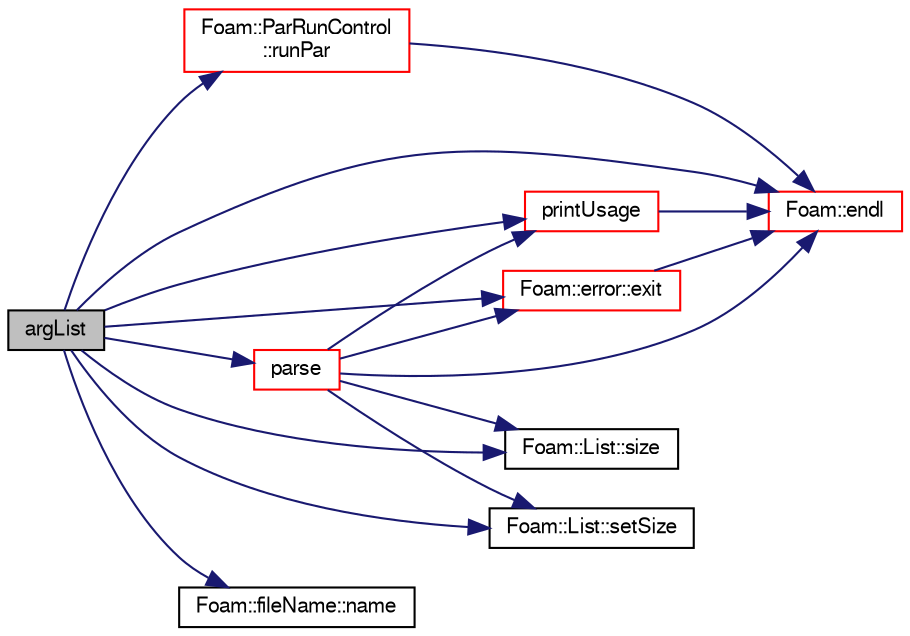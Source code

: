 digraph "argList"
{
  bgcolor="transparent";
  edge [fontname="FreeSans",fontsize="10",labelfontname="FreeSans",labelfontsize="10"];
  node [fontname="FreeSans",fontsize="10",shape=record];
  rankdir="LR";
  Node0 [label="argList",height=0.2,width=0.4,color="black", fillcolor="grey75", style="filled", fontcolor="black"];
  Node0 -> Node1 [color="midnightblue",fontsize="10",style="solid",fontname="FreeSans"];
  Node1 [label="Foam::endl",height=0.2,width=0.4,color="red",URL="$a21124.html#a2db8fe02a0d3909e9351bb4275b23ce4",tooltip="Add newline and flush stream. "];
  Node0 -> Node3 [color="midnightblue",fontsize="10",style="solid",fontname="FreeSans"];
  Node3 [label="Foam::error::exit",height=0.2,width=0.4,color="red",URL="$a26082.html#a8e05d3ad7f8730ff9a8bab5360fd7854",tooltip="Exit : can be called for any error to exit program. "];
  Node3 -> Node1 [color="midnightblue",fontsize="10",style="solid",fontname="FreeSans"];
  Node0 -> Node47 [color="midnightblue",fontsize="10",style="solid",fontname="FreeSans"];
  Node47 [label="Foam::fileName::name",height=0.2,width=0.4,color="black",URL="$a28234.html#a433b30fb3a93b9b4d07204699a319ca5",tooltip="Return file name (part beyond last /) "];
  Node0 -> Node48 [color="midnightblue",fontsize="10",style="solid",fontname="FreeSans"];
  Node48 [label="parse",height=0.2,width=0.4,color="red",URL="$a26662.html#a00aad68f835a5c0bcb8920505bb0bd10",tooltip="Parse. "];
  Node48 -> Node49 [color="midnightblue",fontsize="10",style="solid",fontname="FreeSans"];
  Node49 [label="printUsage",height=0.2,width=0.4,color="red",URL="$a26662.html#ae611c00639ead5776f4e982bbfd65ba5",tooltip="Print usage. "];
  Node49 -> Node1 [color="midnightblue",fontsize="10",style="solid",fontname="FreeSans"];
  Node48 -> Node3 [color="midnightblue",fontsize="10",style="solid",fontname="FreeSans"];
  Node48 -> Node1 [color="midnightblue",fontsize="10",style="solid",fontname="FreeSans"];
  Node48 -> Node93 [color="midnightblue",fontsize="10",style="solid",fontname="FreeSans"];
  Node93 [label="Foam::List::size",height=0.2,width=0.4,color="black",URL="$a25694.html#a8a5f6fa29bd4b500caf186f60245b384",tooltip="Override size to be inconsistent with allocated storage. "];
  Node48 -> Node65 [color="midnightblue",fontsize="10",style="solid",fontname="FreeSans"];
  Node65 [label="Foam::List::setSize",height=0.2,width=0.4,color="black",URL="$a25694.html#aedb985ffeaf1bdbfeccc2a8730405703",tooltip="Reset size of List. "];
  Node0 -> Node49 [color="midnightblue",fontsize="10",style="solid",fontname="FreeSans"];
  Node0 -> Node340 [color="midnightblue",fontsize="10",style="solid",fontname="FreeSans"];
  Node340 [label="Foam::ParRunControl\l::runPar",height=0.2,width=0.4,color="red",URL="$a26666.html#a725ed7fe19411eb63ad9aaffe72b4c51"];
  Node340 -> Node1 [color="midnightblue",fontsize="10",style="solid",fontname="FreeSans"];
  Node0 -> Node65 [color="midnightblue",fontsize="10",style="solid",fontname="FreeSans"];
  Node0 -> Node93 [color="midnightblue",fontsize="10",style="solid",fontname="FreeSans"];
}
